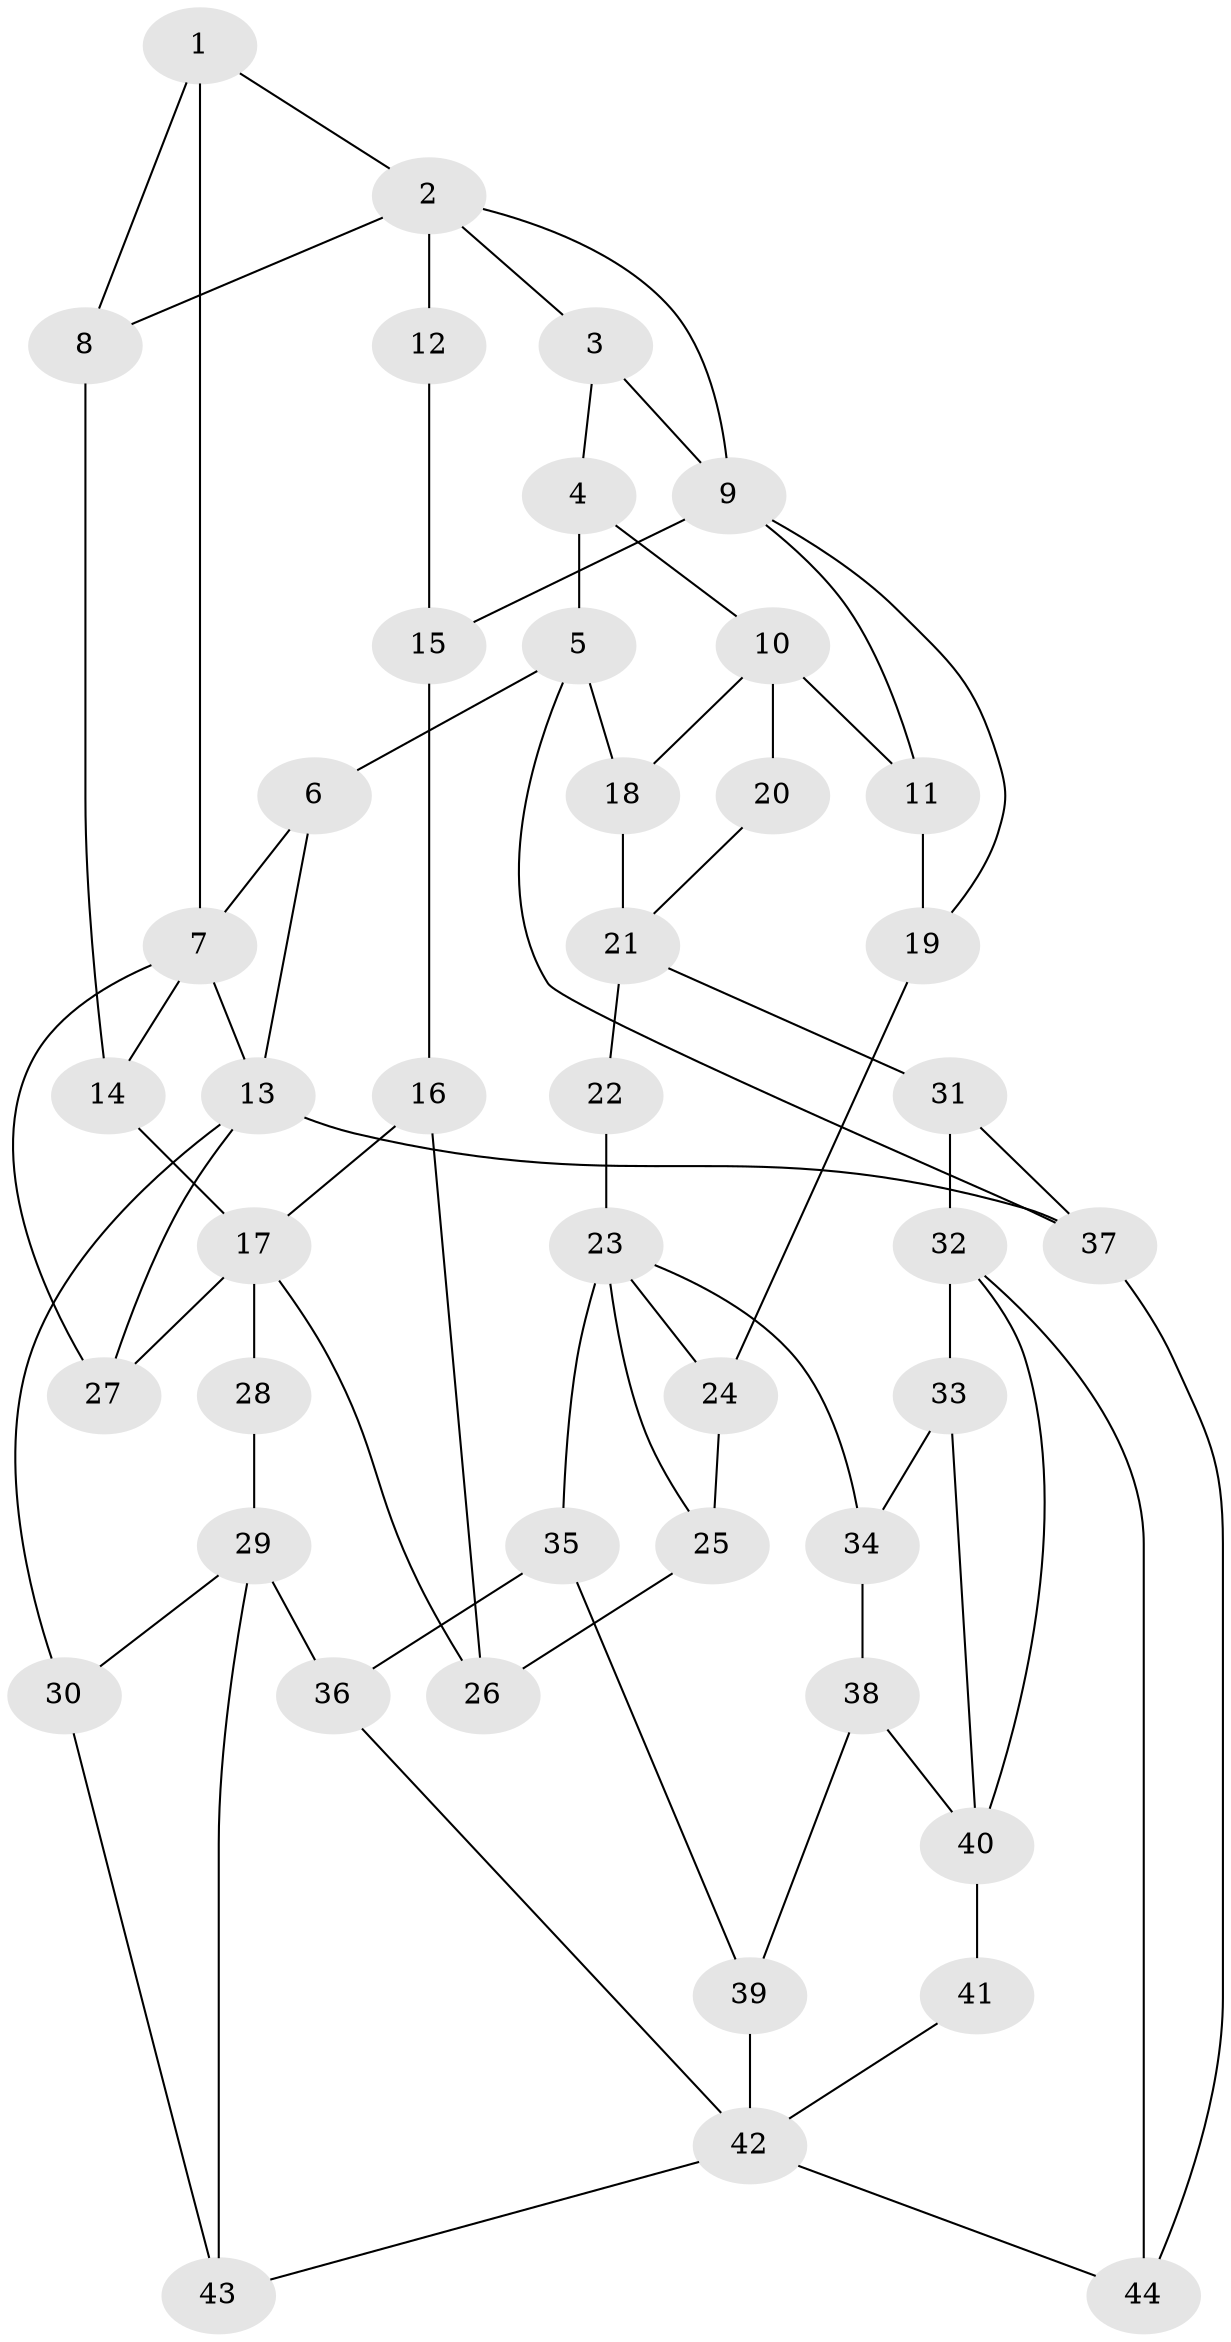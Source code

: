 // original degree distribution, {3: 0.022727272727272728, 4: 0.25, 5: 0.5, 6: 0.22727272727272727}
// Generated by graph-tools (version 1.1) at 2025/38/03/09/25 02:38:46]
// undirected, 44 vertices, 74 edges
graph export_dot {
graph [start="1"]
  node [color=gray90,style=filled];
  1;
  2;
  3;
  4;
  5;
  6;
  7;
  8;
  9;
  10;
  11;
  12;
  13;
  14;
  15;
  16;
  17;
  18;
  19;
  20;
  21;
  22;
  23;
  24;
  25;
  26;
  27;
  28;
  29;
  30;
  31;
  32;
  33;
  34;
  35;
  36;
  37;
  38;
  39;
  40;
  41;
  42;
  43;
  44;
  1 -- 2 [weight=1.0];
  1 -- 7 [weight=1.0];
  1 -- 8 [weight=1.0];
  2 -- 3 [weight=1.0];
  2 -- 8 [weight=1.0];
  2 -- 9 [weight=1.0];
  2 -- 12 [weight=2.0];
  3 -- 4 [weight=1.0];
  3 -- 9 [weight=2.0];
  4 -- 5 [weight=1.0];
  4 -- 10 [weight=1.0];
  5 -- 6 [weight=1.0];
  5 -- 18 [weight=1.0];
  5 -- 37 [weight=1.0];
  6 -- 7 [weight=1.0];
  6 -- 13 [weight=2.0];
  7 -- 13 [weight=1.0];
  7 -- 14 [weight=1.0];
  7 -- 27 [weight=1.0];
  8 -- 14 [weight=1.0];
  9 -- 11 [weight=1.0];
  9 -- 15 [weight=1.0];
  9 -- 19 [weight=1.0];
  10 -- 11 [weight=2.0];
  10 -- 18 [weight=1.0];
  10 -- 20 [weight=2.0];
  11 -- 19 [weight=1.0];
  12 -- 15 [weight=1.0];
  13 -- 27 [weight=1.0];
  13 -- 30 [weight=2.0];
  13 -- 37 [weight=1.0];
  14 -- 17 [weight=1.0];
  15 -- 16 [weight=1.0];
  16 -- 17 [weight=1.0];
  16 -- 26 [weight=1.0];
  17 -- 26 [weight=1.0];
  17 -- 27 [weight=1.0];
  17 -- 28 [weight=2.0];
  18 -- 21 [weight=1.0];
  19 -- 24 [weight=1.0];
  20 -- 21 [weight=1.0];
  21 -- 22 [weight=2.0];
  21 -- 31 [weight=1.0];
  22 -- 23 [weight=2.0];
  23 -- 24 [weight=1.0];
  23 -- 25 [weight=1.0];
  23 -- 34 [weight=1.0];
  23 -- 35 [weight=1.0];
  24 -- 25 [weight=1.0];
  25 -- 26 [weight=1.0];
  28 -- 29 [weight=2.0];
  29 -- 30 [weight=1.0];
  29 -- 36 [weight=2.0];
  29 -- 43 [weight=1.0];
  30 -- 43 [weight=1.0];
  31 -- 32 [weight=1.0];
  31 -- 37 [weight=1.0];
  32 -- 33 [weight=3.0];
  32 -- 40 [weight=1.0];
  32 -- 44 [weight=1.0];
  33 -- 34 [weight=1.0];
  33 -- 40 [weight=2.0];
  34 -- 38 [weight=1.0];
  35 -- 36 [weight=1.0];
  35 -- 39 [weight=1.0];
  36 -- 42 [weight=1.0];
  37 -- 44 [weight=1.0];
  38 -- 39 [weight=1.0];
  38 -- 40 [weight=1.0];
  39 -- 42 [weight=2.0];
  40 -- 41 [weight=2.0];
  41 -- 42 [weight=1.0];
  42 -- 43 [weight=1.0];
  42 -- 44 [weight=1.0];
}
